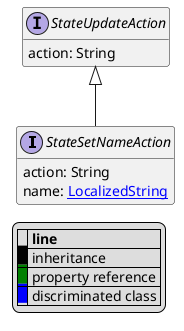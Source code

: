 @startuml

hide empty fields
hide empty methods
legend
|= |= line |
|<back:black>   </back>| inheritance |
|<back:green>   </back>| property reference |
|<back:blue>   </back>| discriminated class |
endlegend
interface StateSetNameAction [[StateSetNameAction.svg]] extends StateUpdateAction {
    action: String
    name: [[LocalizedString.svg LocalizedString]]
}
interface StateUpdateAction [[StateUpdateAction.svg]]  {
    action: String
}





@enduml
